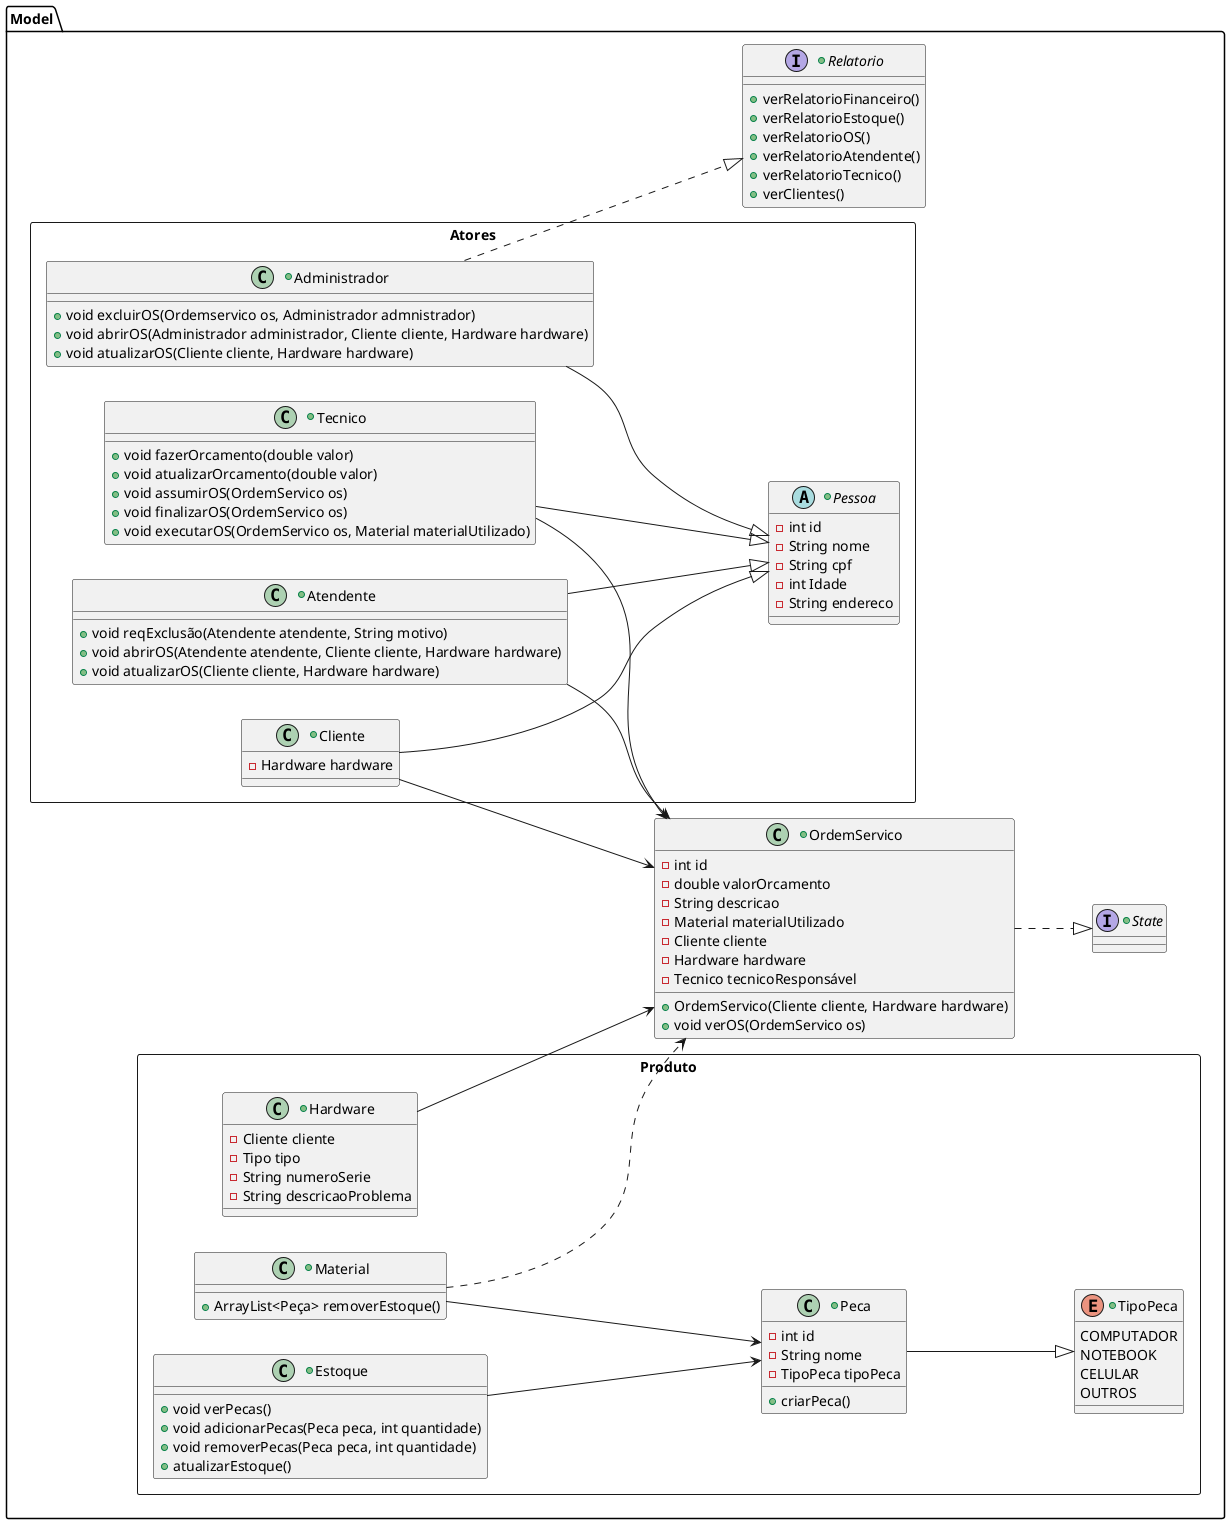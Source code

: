 @startuml
package Model {
left to right direction

+class OrdemServico {
    -int id
    -double valorOrcamento
    -String descricao 
    -Material materialUtilizado
    -Cliente cliente
    -Hardware hardware
    -Tecnico tecnicoResponsável
    
    +OrdemServico(Cliente cliente, Hardware hardware)
    +void verOS(OrdemServico os)
}

+interface State {
    
}
rectangle Atores{
    +abstract Pessoa {
        -int id
        -String nome
        -String cpf
        -int Idade
        -String endereco
    }

    +class Tecnico {
        +void fazerOrcamento(double valor)
        +void atualizarOrcamento(double valor)
        +void assumirOS(OrdemServico os)
        +void finalizarOS(OrdemServico os)
        +void executarOS(OrdemServico os, Material materialUtilizado)
    }
    
    +class Administrador {
        +void excluirOS(Ordemservico os, Administrador admnistrador)
        +void abrirOS(Administrador administrador, Cliente cliente, Hardware hardware)
        +void atualizarOS(Cliente cliente, Hardware hardware)
    }
    
    +class Atendente {
        +void reqExclusão(Atendente atendente, String motivo)
        +void abrirOS(Atendente atendente, Cliente cliente, Hardware hardware)
        +void atualizarOS(Cliente cliente, Hardware hardware)
    }
    
    +class Cliente {
        -Hardware hardware
    }
}
rectangle Produto {
    +class Hardware {
        -Cliente cliente
        -Tipo tipo
        -String numeroSerie
        -String descricaoProblema
    }
    
    +class Material {
        +ArrayList<Peça> removerEstoque()
    }
    
    +class Peca {
        -int id
        -String nome
        -TipoPeca tipoPeca
        +criarPeca()
    }
    
    +enum TipoPeca{
        COMPUTADOR
        NOTEBOOK
        CELULAR
        OUTROS
    }
    



+class Estoque {
    +void verPecas()
    +void adicionarPecas(Peca peca, int quantidade)
    +void removerPecas(Peca peca, int quantidade)
    +atualizarEstoque()
}
}

+interface Relatorio {
    +verRelatorioFinanceiro()
    +verRelatorioEstoque()
    +verRelatorioOS()
    +verRelatorioAtendente()
    +verRelatorioTecnico()
    +verClientes()
}


    Peca  --|> TipoPeca
    
    Estoque --> Peca
    
    Cliente --|> Pessoa
    Cliente --> OrdemServico
    
    Administrador --|> Pessoa
    Administrador ..|> Relatorio
    
    Tecnico --|> Pessoa
    Tecnico --> OrdemServico
    
    Atendente --|> Pessoa
    Atendente --> OrdemServico

    Material ..> OrdemServico
    Material --> Peca
    
    Hardware --> OrdemServico 
    
    OrdemServico ..|> State
}
@enduml
